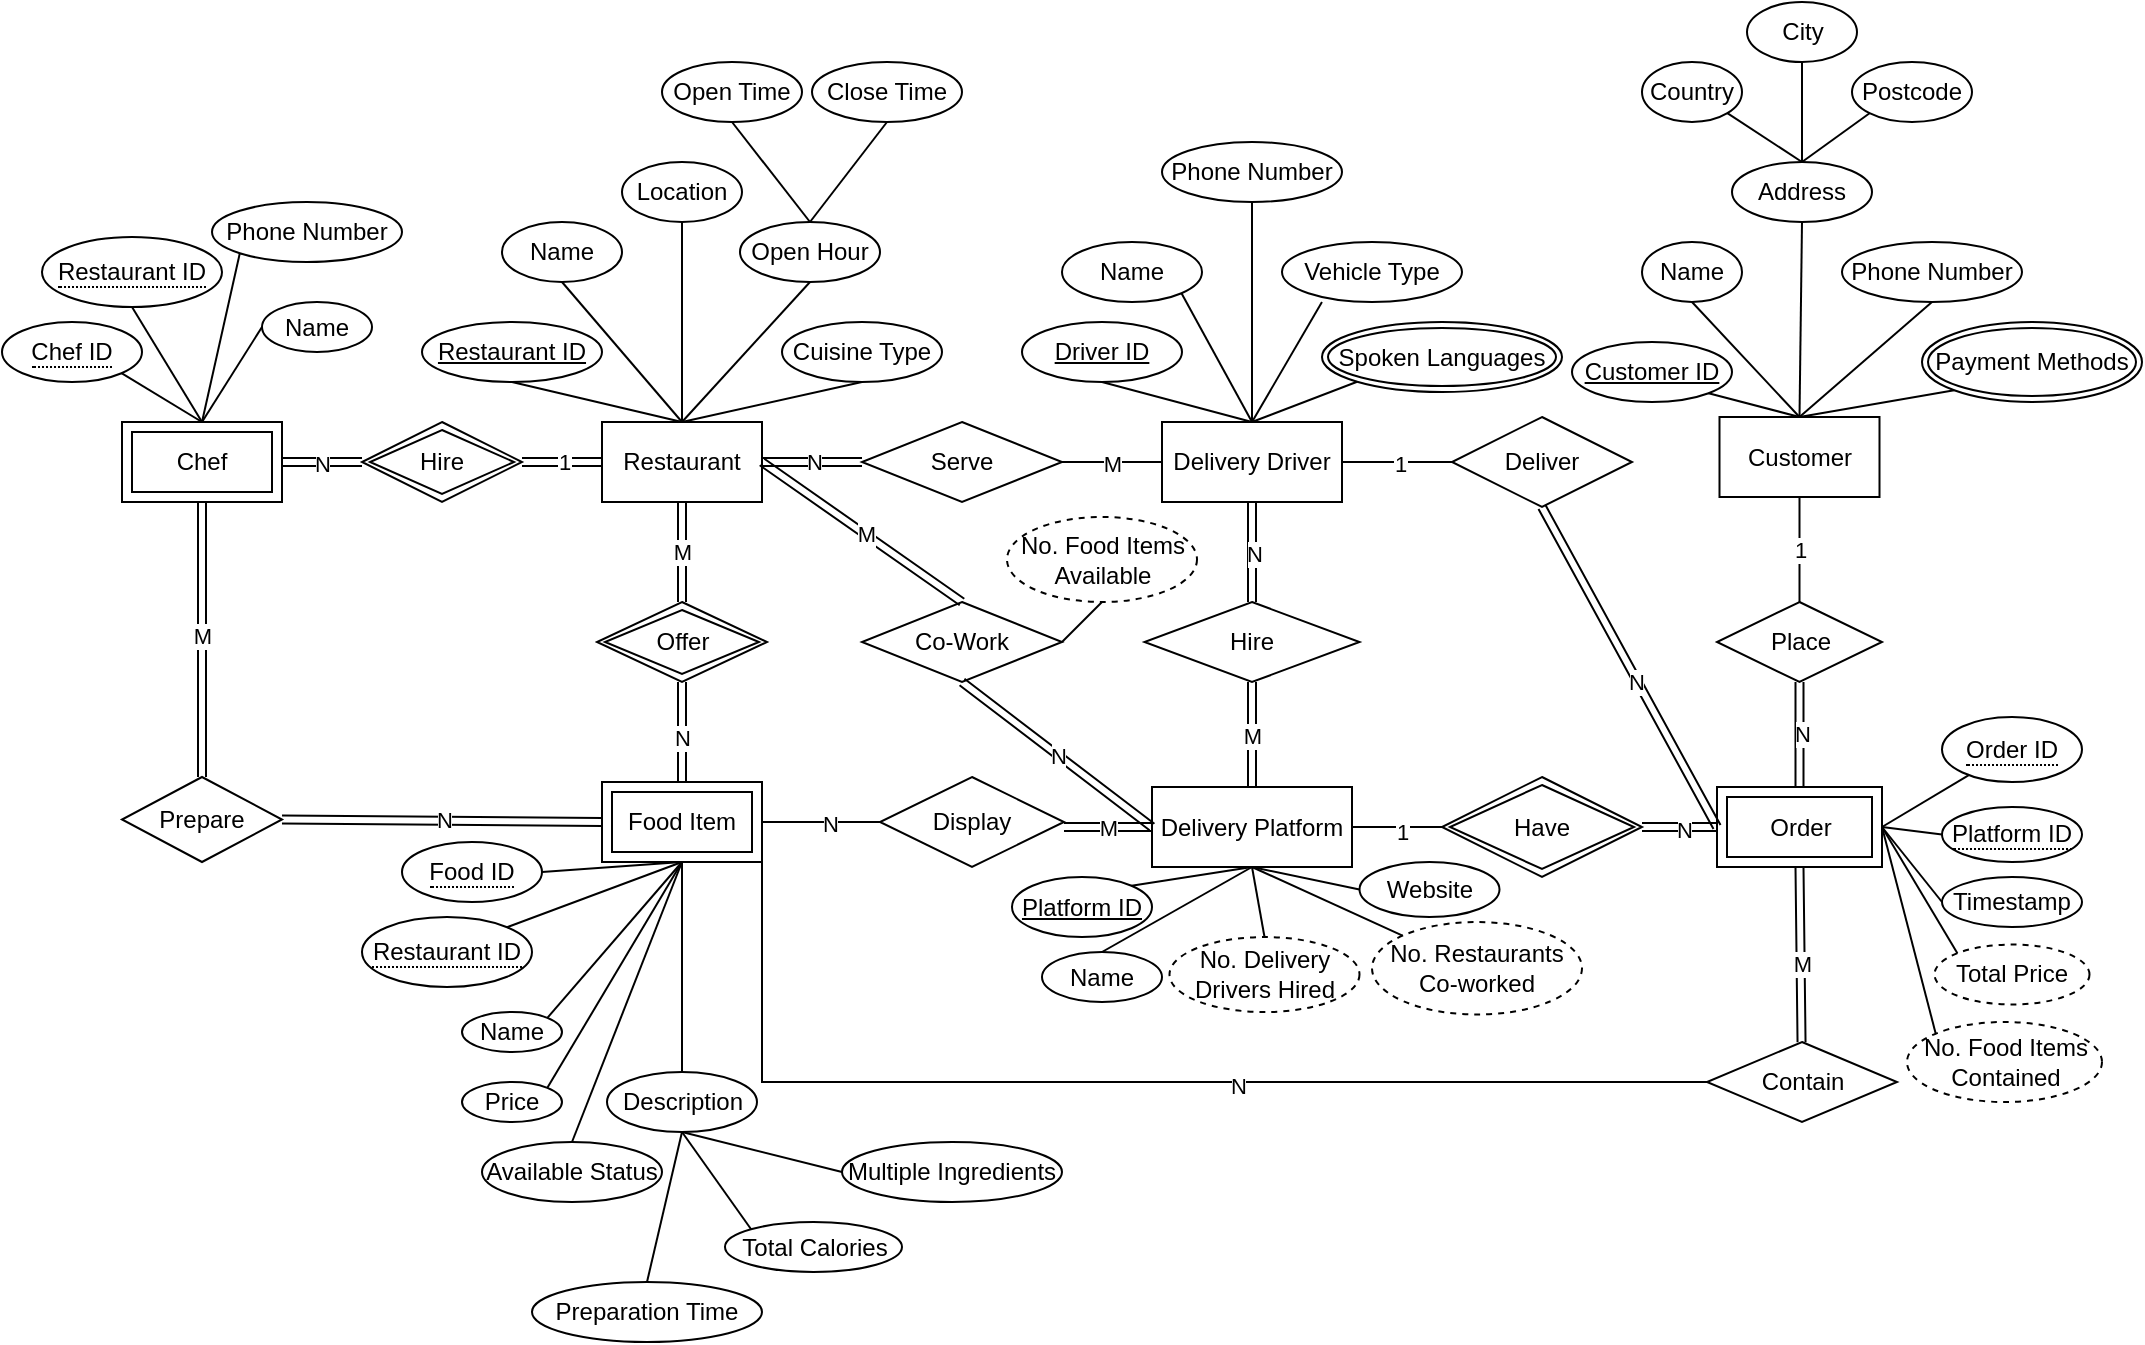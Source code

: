 <mxfile version="26.1.0">
  <diagram id="R2lEEEUBdFMjLlhIrx00" name="Page-1">
    <mxGraphModel dx="1734" dy="1943" grid="1" gridSize="10" guides="1" tooltips="1" connect="1" arrows="1" fold="1" page="1" pageScale="1" pageWidth="850" pageHeight="1100" math="0" shadow="0" extFonts="Permanent Marker^https://fonts.googleapis.com/css?family=Permanent+Marker">
      <root>
        <mxCell id="0" />
        <mxCell id="1" parent="0" />
        <mxCell id="yToo7iNsDytctImGD7yL-1" value="Delivery Driver" style="whiteSpace=wrap;html=1;align=center;" vertex="1" parent="1">
          <mxGeometry x="520" y="160" width="90" height="40" as="geometry" />
        </mxCell>
        <mxCell id="yToo7iNsDytctImGD7yL-2" value="Restaurant" style="whiteSpace=wrap;html=1;align=center;" vertex="1" parent="1">
          <mxGeometry x="240" y="160" width="80" height="40" as="geometry" />
        </mxCell>
        <mxCell id="yToo7iNsDytctImGD7yL-3" value="Customer" style="whiteSpace=wrap;html=1;align=center;" vertex="1" parent="1">
          <mxGeometry x="798.75" y="157.5" width="80" height="40" as="geometry" />
        </mxCell>
        <mxCell id="yToo7iNsDytctImGD7yL-8" value="Serve" style="shape=rhombus;perimeter=rhombusPerimeter;whiteSpace=wrap;html=1;align=center;" vertex="1" parent="1">
          <mxGeometry x="370" y="160" width="100" height="40" as="geometry" />
        </mxCell>
        <mxCell id="yToo7iNsDytctImGD7yL-9" value="" style="shape=link;html=1;rounded=0;entryX=1;entryY=0.5;entryDx=0;entryDy=0;" edge="1" parent="1" source="yToo7iNsDytctImGD7yL-8" target="yToo7iNsDytctImGD7yL-2">
          <mxGeometry relative="1" as="geometry">
            <mxPoint x="420" y="480" as="sourcePoint" />
            <mxPoint x="580" y="480" as="targetPoint" />
          </mxGeometry>
        </mxCell>
        <mxCell id="yToo7iNsDytctImGD7yL-11" value="N" style="edgeLabel;html=1;align=center;verticalAlign=middle;resizable=0;points=[];" vertex="1" connectable="0" parent="yToo7iNsDytctImGD7yL-9">
          <mxGeometry x="-0.028" y="-1" relative="1" as="geometry">
            <mxPoint y="1" as="offset" />
          </mxGeometry>
        </mxCell>
        <mxCell id="yToo7iNsDytctImGD7yL-12" value="" style="endArrow=none;html=1;rounded=0;exitX=1;exitY=0.5;exitDx=0;exitDy=0;entryX=0;entryY=0.5;entryDx=0;entryDy=0;" edge="1" parent="1" source="yToo7iNsDytctImGD7yL-8" target="yToo7iNsDytctImGD7yL-1">
          <mxGeometry relative="1" as="geometry">
            <mxPoint x="310" y="300" as="sourcePoint" />
            <mxPoint x="470" y="300" as="targetPoint" />
          </mxGeometry>
        </mxCell>
        <mxCell id="yToo7iNsDytctImGD7yL-14" value="M" style="edgeLabel;html=1;align=center;verticalAlign=middle;resizable=0;points=[];" vertex="1" connectable="0" parent="yToo7iNsDytctImGD7yL-12">
          <mxGeometry x="0.005" y="-1" relative="1" as="geometry">
            <mxPoint as="offset" />
          </mxGeometry>
        </mxCell>
        <mxCell id="yToo7iNsDytctImGD7yL-15" value="Delivery Platform" style="whiteSpace=wrap;html=1;align=center;" vertex="1" parent="1">
          <mxGeometry x="515" y="342.5" width="100" height="40" as="geometry" />
        </mxCell>
        <mxCell id="yToo7iNsDytctImGD7yL-16" value="Hire" style="shape=rhombus;perimeter=rhombusPerimeter;whiteSpace=wrap;html=1;align=center;" vertex="1" parent="1">
          <mxGeometry x="511.25" y="250" width="107.5" height="40" as="geometry" />
        </mxCell>
        <mxCell id="yToo7iNsDytctImGD7yL-18" value="" style="shape=link;html=1;rounded=0;entryX=0.5;entryY=0;entryDx=0;entryDy=0;exitX=0.5;exitY=1;exitDx=0;exitDy=0;" edge="1" parent="1" source="yToo7iNsDytctImGD7yL-16" target="yToo7iNsDytctImGD7yL-15">
          <mxGeometry relative="1" as="geometry">
            <mxPoint x="400" y="290" as="sourcePoint" />
            <mxPoint x="560" y="290" as="targetPoint" />
          </mxGeometry>
        </mxCell>
        <mxCell id="yToo7iNsDytctImGD7yL-25" value="M" style="edgeLabel;html=1;align=center;verticalAlign=middle;resizable=0;points=[];" vertex="1" connectable="0" parent="yToo7iNsDytctImGD7yL-18">
          <mxGeometry x="0.014" relative="1" as="geometry">
            <mxPoint as="offset" />
          </mxGeometry>
        </mxCell>
        <mxCell id="yToo7iNsDytctImGD7yL-22" value="" style="shape=link;html=1;rounded=0;entryX=0.5;entryY=1;entryDx=0;entryDy=0;exitX=0.5;exitY=0;exitDx=0;exitDy=0;" edge="1" parent="1" source="yToo7iNsDytctImGD7yL-16" target="yToo7iNsDytctImGD7yL-1">
          <mxGeometry relative="1" as="geometry">
            <mxPoint x="330" y="310" as="sourcePoint" />
            <mxPoint x="490" y="310" as="targetPoint" />
          </mxGeometry>
        </mxCell>
        <mxCell id="yToo7iNsDytctImGD7yL-26" value="N" style="edgeLabel;html=1;align=center;verticalAlign=middle;resizable=0;points=[];" vertex="1" connectable="0" parent="yToo7iNsDytctImGD7yL-22">
          <mxGeometry x="-0.032" y="-1" relative="1" as="geometry">
            <mxPoint as="offset" />
          </mxGeometry>
        </mxCell>
        <mxCell id="yToo7iNsDytctImGD7yL-28" value="Co-Work" style="shape=rhombus;perimeter=rhombusPerimeter;whiteSpace=wrap;html=1;align=center;" vertex="1" parent="1">
          <mxGeometry x="370" y="250" width="100" height="40" as="geometry" />
        </mxCell>
        <mxCell id="yToo7iNsDytctImGD7yL-29" value="" style="shape=link;html=1;rounded=0;entryX=0;entryY=0.5;entryDx=0;entryDy=0;exitX=0.5;exitY=1;exitDx=0;exitDy=0;" edge="1" parent="1" source="yToo7iNsDytctImGD7yL-28" target="yToo7iNsDytctImGD7yL-15">
          <mxGeometry relative="1" as="geometry">
            <mxPoint x="410" y="340" as="sourcePoint" />
            <mxPoint x="570" y="340" as="targetPoint" />
          </mxGeometry>
        </mxCell>
        <mxCell id="yToo7iNsDytctImGD7yL-31" value="N" style="edgeLabel;html=1;align=center;verticalAlign=middle;resizable=0;points=[];" vertex="1" connectable="0" parent="yToo7iNsDytctImGD7yL-29">
          <mxGeometry x="0.011" relative="1" as="geometry">
            <mxPoint as="offset" />
          </mxGeometry>
        </mxCell>
        <mxCell id="yToo7iNsDytctImGD7yL-32" value="" style="shape=link;html=1;rounded=0;entryX=1;entryY=0.5;entryDx=0;entryDy=0;exitX=0.5;exitY=0;exitDx=0;exitDy=0;" edge="1" parent="1" source="yToo7iNsDytctImGD7yL-28" target="yToo7iNsDytctImGD7yL-2">
          <mxGeometry relative="1" as="geometry">
            <mxPoint x="330" y="439.55" as="sourcePoint" />
            <mxPoint x="490" y="439.55" as="targetPoint" />
          </mxGeometry>
        </mxCell>
        <mxCell id="yToo7iNsDytctImGD7yL-34" value="M" style="edgeLabel;html=1;align=center;verticalAlign=middle;resizable=0;points=[];" vertex="1" connectable="0" parent="yToo7iNsDytctImGD7yL-32">
          <mxGeometry x="-0.037" y="-1" relative="1" as="geometry">
            <mxPoint as="offset" />
          </mxGeometry>
        </mxCell>
        <mxCell id="yToo7iNsDytctImGD7yL-36" value="Place" style="shape=rhombus;perimeter=rhombusPerimeter;whiteSpace=wrap;html=1;align=center;" vertex="1" parent="1">
          <mxGeometry x="797.5" y="250" width="82.5" height="40" as="geometry" />
        </mxCell>
        <mxCell id="yToo7iNsDytctImGD7yL-37" value="Order" style="shape=ext;margin=3;double=1;whiteSpace=wrap;html=1;align=center;" vertex="1" parent="1">
          <mxGeometry x="797.5" y="342.5" width="82.5" height="40" as="geometry" />
        </mxCell>
        <mxCell id="yToo7iNsDytctImGD7yL-38" value="Have" style="shape=rhombus;double=1;perimeter=rhombusPerimeter;whiteSpace=wrap;html=1;align=center;" vertex="1" parent="1">
          <mxGeometry x="660" y="337.5" width="100" height="50" as="geometry" />
        </mxCell>
        <mxCell id="yToo7iNsDytctImGD7yL-39" value="" style="endArrow=none;html=1;rounded=0;entryX=0.5;entryY=1;entryDx=0;entryDy=0;exitX=0.5;exitY=0;exitDx=0;exitDy=0;" edge="1" parent="1" source="yToo7iNsDytctImGD7yL-36" target="yToo7iNsDytctImGD7yL-3">
          <mxGeometry relative="1" as="geometry">
            <mxPoint x="490" y="340" as="sourcePoint" />
            <mxPoint x="650" y="340" as="targetPoint" />
          </mxGeometry>
        </mxCell>
        <mxCell id="yToo7iNsDytctImGD7yL-41" value="1" style="edgeLabel;html=1;align=center;verticalAlign=middle;resizable=0;points=[];" vertex="1" connectable="0" parent="yToo7iNsDytctImGD7yL-39">
          <mxGeometry x="-0.168" y="-2" relative="1" as="geometry">
            <mxPoint x="-2" y="-4" as="offset" />
          </mxGeometry>
        </mxCell>
        <mxCell id="yToo7iNsDytctImGD7yL-42" value="" style="shape=link;html=1;rounded=0;entryX=0.5;entryY=0;entryDx=0;entryDy=0;exitX=0.5;exitY=1;exitDx=0;exitDy=0;" edge="1" parent="1" source="yToo7iNsDytctImGD7yL-36" target="yToo7iNsDytctImGD7yL-37">
          <mxGeometry relative="1" as="geometry">
            <mxPoint x="490" y="340" as="sourcePoint" />
            <mxPoint x="650" y="340" as="targetPoint" />
          </mxGeometry>
        </mxCell>
        <mxCell id="yToo7iNsDytctImGD7yL-44" value="N" style="edgeLabel;html=1;align=center;verticalAlign=middle;resizable=0;points=[];" vertex="1" connectable="0" parent="yToo7iNsDytctImGD7yL-42">
          <mxGeometry x="-0.009" y="1" relative="1" as="geometry">
            <mxPoint as="offset" />
          </mxGeometry>
        </mxCell>
        <mxCell id="yToo7iNsDytctImGD7yL-45" value="" style="shape=link;html=1;rounded=0;entryX=0;entryY=0.5;entryDx=0;entryDy=0;exitX=1;exitY=0.5;exitDx=0;exitDy=0;" edge="1" parent="1" source="yToo7iNsDytctImGD7yL-38" target="yToo7iNsDytctImGD7yL-37">
          <mxGeometry relative="1" as="geometry">
            <mxPoint x="490" y="340" as="sourcePoint" />
            <mxPoint x="650" y="340" as="targetPoint" />
          </mxGeometry>
        </mxCell>
        <mxCell id="yToo7iNsDytctImGD7yL-47" value="N" style="edgeLabel;html=1;align=center;verticalAlign=middle;resizable=0;points=[];" vertex="1" connectable="0" parent="yToo7iNsDytctImGD7yL-45">
          <mxGeometry x="0.101" y="-1" relative="1" as="geometry">
            <mxPoint as="offset" />
          </mxGeometry>
        </mxCell>
        <mxCell id="yToo7iNsDytctImGD7yL-51" value="" style="endArrow=none;html=1;rounded=0;entryX=1;entryY=0.5;entryDx=0;entryDy=0;exitX=0;exitY=0.5;exitDx=0;exitDy=0;" edge="1" parent="1" source="yToo7iNsDytctImGD7yL-38" target="yToo7iNsDytctImGD7yL-15">
          <mxGeometry relative="1" as="geometry">
            <mxPoint x="490" y="340" as="sourcePoint" />
            <mxPoint x="650" y="340" as="targetPoint" />
          </mxGeometry>
        </mxCell>
        <mxCell id="yToo7iNsDytctImGD7yL-53" value="1" style="edgeLabel;html=1;align=center;verticalAlign=middle;resizable=0;points=[];" vertex="1" connectable="0" parent="yToo7iNsDytctImGD7yL-51">
          <mxGeometry x="-0.099" y="2" relative="1" as="geometry">
            <mxPoint as="offset" />
          </mxGeometry>
        </mxCell>
        <mxCell id="yToo7iNsDytctImGD7yL-58" value="Food Item" style="shape=ext;margin=3;double=1;whiteSpace=wrap;html=1;align=center;" vertex="1" parent="1">
          <mxGeometry x="240" y="340" width="80" height="40" as="geometry" />
        </mxCell>
        <mxCell id="yToo7iNsDytctImGD7yL-59" value="Contain" style="shape=rhombus;perimeter=rhombusPerimeter;whiteSpace=wrap;html=1;align=center;" vertex="1" parent="1">
          <mxGeometry x="792.5" y="470" width="95" height="40" as="geometry" />
        </mxCell>
        <mxCell id="yToo7iNsDytctImGD7yL-60" value="" style="endArrow=none;html=1;rounded=0;entryX=1;entryY=0.5;entryDx=0;entryDy=0;exitX=0;exitY=0.5;exitDx=0;exitDy=0;" edge="1" parent="1" source="yToo7iNsDytctImGD7yL-59" target="yToo7iNsDytctImGD7yL-58">
          <mxGeometry relative="1" as="geometry">
            <mxPoint x="460" y="340" as="sourcePoint" />
            <mxPoint x="620" y="340" as="targetPoint" />
            <Array as="points">
              <mxPoint x="320" y="490" />
            </Array>
          </mxGeometry>
        </mxCell>
        <mxCell id="yToo7iNsDytctImGD7yL-111" value="N" style="edgeLabel;html=1;align=center;verticalAlign=middle;resizable=0;points=[];" vertex="1" connectable="0" parent="yToo7iNsDytctImGD7yL-60">
          <mxGeometry x="-0.222" y="2" relative="1" as="geometry">
            <mxPoint as="offset" />
          </mxGeometry>
        </mxCell>
        <mxCell id="yToo7iNsDytctImGD7yL-64" value="" style="shape=link;html=1;rounded=0;entryX=0.5;entryY=1;entryDx=0;entryDy=0;" edge="1" parent="1" source="yToo7iNsDytctImGD7yL-59" target="yToo7iNsDytctImGD7yL-37">
          <mxGeometry relative="1" as="geometry">
            <mxPoint x="460" y="340" as="sourcePoint" />
            <mxPoint x="620" y="340" as="targetPoint" />
          </mxGeometry>
        </mxCell>
        <mxCell id="yToo7iNsDytctImGD7yL-66" value="M" style="edgeLabel;html=1;align=center;verticalAlign=middle;resizable=0;points=[];" vertex="1" connectable="0" parent="yToo7iNsDytctImGD7yL-64">
          <mxGeometry x="-0.016" y="-2" relative="1" as="geometry">
            <mxPoint x="-2" y="4" as="offset" />
          </mxGeometry>
        </mxCell>
        <mxCell id="yToo7iNsDytctImGD7yL-67" value="Offer" style="shape=rhombus;double=1;perimeter=rhombusPerimeter;whiteSpace=wrap;html=1;align=center;" vertex="1" parent="1">
          <mxGeometry x="237.5" y="250" width="85" height="40" as="geometry" />
        </mxCell>
        <mxCell id="yToo7iNsDytctImGD7yL-70" value="" style="shape=link;html=1;rounded=0;entryX=0.5;entryY=1;entryDx=0;entryDy=0;" edge="1" parent="1" source="yToo7iNsDytctImGD7yL-67" target="yToo7iNsDytctImGD7yL-2">
          <mxGeometry relative="1" as="geometry">
            <mxPoint x="460" y="340" as="sourcePoint" />
            <mxPoint x="620" y="340" as="targetPoint" />
          </mxGeometry>
        </mxCell>
        <mxCell id="yToo7iNsDytctImGD7yL-74" value="M" style="edgeLabel;html=1;align=center;verticalAlign=middle;resizable=0;points=[];" vertex="1" connectable="0" parent="yToo7iNsDytctImGD7yL-70">
          <mxGeometry x="-0.007" y="-2" relative="1" as="geometry">
            <mxPoint x="-2" as="offset" />
          </mxGeometry>
        </mxCell>
        <mxCell id="yToo7iNsDytctImGD7yL-72" value="" style="shape=link;html=1;rounded=0;entryX=0.5;entryY=0;entryDx=0;entryDy=0;exitX=0.5;exitY=1;exitDx=0;exitDy=0;" edge="1" parent="1" source="yToo7iNsDytctImGD7yL-67" target="yToo7iNsDytctImGD7yL-58">
          <mxGeometry relative="1" as="geometry">
            <mxPoint x="460" y="340" as="sourcePoint" />
            <mxPoint x="620" y="340" as="targetPoint" />
          </mxGeometry>
        </mxCell>
        <mxCell id="yToo7iNsDytctImGD7yL-75" value="N" style="edgeLabel;html=1;align=center;verticalAlign=middle;resizable=0;points=[];" vertex="1" connectable="0" parent="yToo7iNsDytctImGD7yL-72">
          <mxGeometry x="0.116" y="1" relative="1" as="geometry">
            <mxPoint x="-1" as="offset" />
          </mxGeometry>
        </mxCell>
        <mxCell id="yToo7iNsDytctImGD7yL-77" value="Display" style="shape=rhombus;perimeter=rhombusPerimeter;whiteSpace=wrap;html=1;align=center;" vertex="1" parent="1">
          <mxGeometry x="379" y="337.5" width="92" height="45" as="geometry" />
        </mxCell>
        <mxCell id="yToo7iNsDytctImGD7yL-78" value="" style="shape=link;html=1;rounded=0;entryX=0;entryY=0.5;entryDx=0;entryDy=0;exitX=1;exitY=0.556;exitDx=0;exitDy=0;exitPerimeter=0;" edge="1" parent="1" source="yToo7iNsDytctImGD7yL-77" target="yToo7iNsDytctImGD7yL-15">
          <mxGeometry relative="1" as="geometry">
            <mxPoint x="370" y="340" as="sourcePoint" />
            <mxPoint x="530" y="340" as="targetPoint" />
          </mxGeometry>
        </mxCell>
        <mxCell id="yToo7iNsDytctImGD7yL-80" value="M" style="edgeLabel;html=1;align=center;verticalAlign=middle;resizable=0;points=[];" vertex="1" connectable="0" parent="yToo7iNsDytctImGD7yL-78">
          <mxGeometry x="-0.022" relative="1" as="geometry">
            <mxPoint as="offset" />
          </mxGeometry>
        </mxCell>
        <mxCell id="yToo7iNsDytctImGD7yL-81" value="" style="endArrow=none;html=1;rounded=0;entryX=1;entryY=0.5;entryDx=0;entryDy=0;exitX=0;exitY=0.5;exitDx=0;exitDy=0;" edge="1" parent="1" source="yToo7iNsDytctImGD7yL-77" target="yToo7iNsDytctImGD7yL-58">
          <mxGeometry relative="1" as="geometry">
            <mxPoint x="370" y="340" as="sourcePoint" />
            <mxPoint x="530" y="340" as="targetPoint" />
          </mxGeometry>
        </mxCell>
        <mxCell id="yToo7iNsDytctImGD7yL-83" value="N" style="edgeLabel;html=1;align=center;verticalAlign=middle;resizable=0;points=[];" vertex="1" connectable="0" parent="yToo7iNsDytctImGD7yL-81">
          <mxGeometry x="-0.133" y="1" relative="1" as="geometry">
            <mxPoint as="offset" />
          </mxGeometry>
        </mxCell>
        <mxCell id="yToo7iNsDytctImGD7yL-85" value="Chef" style="shape=ext;margin=3;double=1;whiteSpace=wrap;html=1;align=center;" vertex="1" parent="1">
          <mxGeometry y="160" width="80" height="40" as="geometry" />
        </mxCell>
        <mxCell id="yToo7iNsDytctImGD7yL-87" value="Hire" style="shape=rhombus;double=1;perimeter=rhombusPerimeter;whiteSpace=wrap;html=1;align=center;" vertex="1" parent="1">
          <mxGeometry x="120" y="160" width="80" height="40" as="geometry" />
        </mxCell>
        <mxCell id="yToo7iNsDytctImGD7yL-88" value="" style="shape=link;html=1;rounded=0;entryX=0;entryY=0.5;entryDx=0;entryDy=0;exitX=1;exitY=0.5;exitDx=0;exitDy=0;" edge="1" parent="1" source="yToo7iNsDytctImGD7yL-87" target="yToo7iNsDytctImGD7yL-2">
          <mxGeometry relative="1" as="geometry">
            <mxPoint x="140" y="340" as="sourcePoint" />
            <mxPoint x="300" y="340" as="targetPoint" />
          </mxGeometry>
        </mxCell>
        <mxCell id="yToo7iNsDytctImGD7yL-95" value="1" style="edgeLabel;html=1;align=center;verticalAlign=middle;resizable=0;points=[];" vertex="1" connectable="0" parent="yToo7iNsDytctImGD7yL-88">
          <mxGeometry x="0.054" relative="1" as="geometry">
            <mxPoint as="offset" />
          </mxGeometry>
        </mxCell>
        <mxCell id="yToo7iNsDytctImGD7yL-93" value="" style="shape=link;html=1;rounded=0;entryX=1;entryY=0.5;entryDx=0;entryDy=0;" edge="1" parent="1" source="yToo7iNsDytctImGD7yL-87" target="yToo7iNsDytctImGD7yL-85">
          <mxGeometry relative="1" as="geometry">
            <mxPoint x="140" y="340" as="sourcePoint" />
            <mxPoint x="300" y="340" as="targetPoint" />
          </mxGeometry>
        </mxCell>
        <mxCell id="yToo7iNsDytctImGD7yL-96" value="N" style="edgeLabel;html=1;align=center;verticalAlign=middle;resizable=0;points=[];" vertex="1" connectable="0" parent="yToo7iNsDytctImGD7yL-93">
          <mxGeometry x="-0.009" y="1" relative="1" as="geometry">
            <mxPoint as="offset" />
          </mxGeometry>
        </mxCell>
        <mxCell id="yToo7iNsDytctImGD7yL-97" value="Prepare" style="shape=rhombus;perimeter=rhombusPerimeter;whiteSpace=wrap;html=1;align=center;" vertex="1" parent="1">
          <mxGeometry y="337.5" width="80" height="42.5" as="geometry" />
        </mxCell>
        <mxCell id="yToo7iNsDytctImGD7yL-98" value="" style="shape=link;html=1;rounded=0;entryX=0;entryY=0.5;entryDx=0;entryDy=0;exitX=1;exitY=0.5;exitDx=0;exitDy=0;" edge="1" parent="1" source="yToo7iNsDytctImGD7yL-97" target="yToo7iNsDytctImGD7yL-58">
          <mxGeometry relative="1" as="geometry">
            <mxPoint x="140" y="340" as="sourcePoint" />
            <mxPoint x="300" y="340" as="targetPoint" />
          </mxGeometry>
        </mxCell>
        <mxCell id="yToo7iNsDytctImGD7yL-103" value="N" style="edgeLabel;html=1;align=center;verticalAlign=middle;resizable=0;points=[];" vertex="1" connectable="0" parent="yToo7iNsDytctImGD7yL-98">
          <mxGeometry x="0.014" y="1" relative="1" as="geometry">
            <mxPoint as="offset" />
          </mxGeometry>
        </mxCell>
        <mxCell id="yToo7iNsDytctImGD7yL-100" value="" style="shape=link;html=1;rounded=0;entryX=0.5;entryY=1;entryDx=0;entryDy=0;" edge="1" parent="1" source="yToo7iNsDytctImGD7yL-97" target="yToo7iNsDytctImGD7yL-85">
          <mxGeometry relative="1" as="geometry">
            <mxPoint x="140" y="340" as="sourcePoint" />
            <mxPoint x="300" y="340" as="targetPoint" />
          </mxGeometry>
        </mxCell>
        <mxCell id="yToo7iNsDytctImGD7yL-102" value="M" style="edgeLabel;html=1;align=center;verticalAlign=middle;resizable=0;points=[];" vertex="1" connectable="0" parent="yToo7iNsDytctImGD7yL-100">
          <mxGeometry x="0.025" relative="1" as="geometry">
            <mxPoint as="offset" />
          </mxGeometry>
        </mxCell>
        <mxCell id="yToo7iNsDytctImGD7yL-104" value="Deliver" style="shape=rhombus;perimeter=rhombusPerimeter;whiteSpace=wrap;html=1;align=center;" vertex="1" parent="1">
          <mxGeometry x="665" y="157.5" width="90" height="45" as="geometry" />
        </mxCell>
        <mxCell id="yToo7iNsDytctImGD7yL-105" value="" style="shape=link;html=1;rounded=0;entryX=0;entryY=0.5;entryDx=0;entryDy=0;exitX=0.5;exitY=1;exitDx=0;exitDy=0;" edge="1" parent="1" source="yToo7iNsDytctImGD7yL-104" target="yToo7iNsDytctImGD7yL-37">
          <mxGeometry relative="1" as="geometry">
            <mxPoint x="590" y="340" as="sourcePoint" />
            <mxPoint x="750" y="340" as="targetPoint" />
          </mxGeometry>
        </mxCell>
        <mxCell id="yToo7iNsDytctImGD7yL-110" value="N" style="edgeLabel;html=1;align=center;verticalAlign=middle;resizable=0;points=[];" vertex="1" connectable="0" parent="yToo7iNsDytctImGD7yL-105">
          <mxGeometry x="0.088" y="-1" relative="1" as="geometry">
            <mxPoint as="offset" />
          </mxGeometry>
        </mxCell>
        <mxCell id="yToo7iNsDytctImGD7yL-107" value="" style="endArrow=none;html=1;rounded=0;entryX=1;entryY=0.5;entryDx=0;entryDy=0;exitX=0;exitY=0.5;exitDx=0;exitDy=0;" edge="1" parent="1" source="yToo7iNsDytctImGD7yL-104" target="yToo7iNsDytctImGD7yL-1">
          <mxGeometry relative="1" as="geometry">
            <mxPoint x="590" y="340" as="sourcePoint" />
            <mxPoint x="750" y="340" as="targetPoint" />
          </mxGeometry>
        </mxCell>
        <mxCell id="yToo7iNsDytctImGD7yL-109" value="1" style="edgeLabel;html=1;align=center;verticalAlign=middle;resizable=0;points=[];" vertex="1" connectable="0" parent="yToo7iNsDytctImGD7yL-107">
          <mxGeometry x="-0.063" y="1" relative="1" as="geometry">
            <mxPoint as="offset" />
          </mxGeometry>
        </mxCell>
        <mxCell id="yToo7iNsDytctImGD7yL-112" value="Restaurant ID" style="ellipse;whiteSpace=wrap;html=1;align=center;fontStyle=4;" vertex="1" parent="1">
          <mxGeometry x="150" y="110" width="90" height="30" as="geometry" />
        </mxCell>
        <mxCell id="yToo7iNsDytctImGD7yL-113" value="" style="endArrow=none;html=1;rounded=0;entryX=0.5;entryY=1;entryDx=0;entryDy=0;exitX=0.5;exitY=0;exitDx=0;exitDy=0;" edge="1" parent="1" source="yToo7iNsDytctImGD7yL-2" target="yToo7iNsDytctImGD7yL-112">
          <mxGeometry relative="1" as="geometry">
            <mxPoint x="340" y="410" as="sourcePoint" />
            <mxPoint x="500" y="410" as="targetPoint" />
          </mxGeometry>
        </mxCell>
        <mxCell id="yToo7iNsDytctImGD7yL-114" value="Name" style="ellipse;whiteSpace=wrap;html=1;align=center;" vertex="1" parent="1">
          <mxGeometry x="190" y="60" width="60" height="30" as="geometry" />
        </mxCell>
        <mxCell id="yToo7iNsDytctImGD7yL-115" value="" style="endArrow=none;html=1;rounded=0;entryX=0.5;entryY=1;entryDx=0;entryDy=0;exitX=0.5;exitY=0;exitDx=0;exitDy=0;" edge="1" parent="1" source="yToo7iNsDytctImGD7yL-2" target="yToo7iNsDytctImGD7yL-114">
          <mxGeometry relative="1" as="geometry">
            <mxPoint x="340" y="410" as="sourcePoint" />
            <mxPoint x="500" y="410" as="targetPoint" />
          </mxGeometry>
        </mxCell>
        <mxCell id="yToo7iNsDytctImGD7yL-116" value="Location" style="ellipse;whiteSpace=wrap;html=1;align=center;" vertex="1" parent="1">
          <mxGeometry x="250" y="30" width="60" height="30" as="geometry" />
        </mxCell>
        <mxCell id="yToo7iNsDytctImGD7yL-120" value="" style="endArrow=none;html=1;rounded=0;entryX=0.5;entryY=1;entryDx=0;entryDy=0;exitX=0.5;exitY=0;exitDx=0;exitDy=0;" edge="1" parent="1" source="yToo7iNsDytctImGD7yL-2" target="yToo7iNsDytctImGD7yL-116">
          <mxGeometry relative="1" as="geometry">
            <mxPoint x="340" y="410" as="sourcePoint" />
            <mxPoint x="500" y="410" as="targetPoint" />
          </mxGeometry>
        </mxCell>
        <mxCell id="yToo7iNsDytctImGD7yL-121" value="Open Hour" style="ellipse;whiteSpace=wrap;html=1;align=center;" vertex="1" parent="1">
          <mxGeometry x="309" y="60" width="70" height="30" as="geometry" />
        </mxCell>
        <mxCell id="yToo7iNsDytctImGD7yL-122" value="" style="endArrow=none;html=1;rounded=0;entryX=0.5;entryY=1;entryDx=0;entryDy=0;exitX=0.5;exitY=0;exitDx=0;exitDy=0;" edge="1" parent="1" source="yToo7iNsDytctImGD7yL-2" target="yToo7iNsDytctImGD7yL-121">
          <mxGeometry relative="1" as="geometry">
            <mxPoint x="340" y="410" as="sourcePoint" />
            <mxPoint x="500" y="410" as="targetPoint" />
          </mxGeometry>
        </mxCell>
        <mxCell id="yToo7iNsDytctImGD7yL-123" value="Open Time" style="ellipse;whiteSpace=wrap;html=1;align=center;" vertex="1" parent="1">
          <mxGeometry x="270" y="-20" width="70" height="30" as="geometry" />
        </mxCell>
        <mxCell id="yToo7iNsDytctImGD7yL-124" value="Close Time" style="ellipse;whiteSpace=wrap;html=1;align=center;" vertex="1" parent="1">
          <mxGeometry x="345" y="-20" width="75" height="30" as="geometry" />
        </mxCell>
        <mxCell id="yToo7iNsDytctImGD7yL-126" value="" style="endArrow=none;html=1;rounded=0;entryX=0.5;entryY=1;entryDx=0;entryDy=0;exitX=0.5;exitY=0;exitDx=0;exitDy=0;" edge="1" parent="1" source="yToo7iNsDytctImGD7yL-121" target="yToo7iNsDytctImGD7yL-123">
          <mxGeometry relative="1" as="geometry">
            <mxPoint x="340" y="330" as="sourcePoint" />
            <mxPoint x="500" y="330" as="targetPoint" />
          </mxGeometry>
        </mxCell>
        <mxCell id="yToo7iNsDytctImGD7yL-127" value="" style="endArrow=none;html=1;rounded=0;entryX=0.5;entryY=1;entryDx=0;entryDy=0;exitX=0.5;exitY=0;exitDx=0;exitDy=0;" edge="1" parent="1" source="yToo7iNsDytctImGD7yL-121" target="yToo7iNsDytctImGD7yL-124">
          <mxGeometry relative="1" as="geometry">
            <mxPoint x="340" y="330" as="sourcePoint" />
            <mxPoint x="500" y="330" as="targetPoint" />
          </mxGeometry>
        </mxCell>
        <mxCell id="yToo7iNsDytctImGD7yL-128" value="Cuisine Type" style="ellipse;whiteSpace=wrap;html=1;align=center;" vertex="1" parent="1">
          <mxGeometry x="330" y="110" width="80" height="30" as="geometry" />
        </mxCell>
        <mxCell id="yToo7iNsDytctImGD7yL-130" value="" style="endArrow=none;html=1;rounded=0;entryX=0.5;entryY=1;entryDx=0;entryDy=0;exitX=0.5;exitY=0;exitDx=0;exitDy=0;" edge="1" parent="1" source="yToo7iNsDytctImGD7yL-2" target="yToo7iNsDytctImGD7yL-128">
          <mxGeometry relative="1" as="geometry">
            <mxPoint x="340" y="330" as="sourcePoint" />
            <mxPoint x="500" y="330" as="targetPoint" />
          </mxGeometry>
        </mxCell>
        <mxCell id="yToo7iNsDytctImGD7yL-131" value="Driver ID" style="ellipse;whiteSpace=wrap;html=1;align=center;fontStyle=4;" vertex="1" parent="1">
          <mxGeometry x="450" y="110" width="80" height="30" as="geometry" />
        </mxCell>
        <mxCell id="yToo7iNsDytctImGD7yL-132" value="" style="endArrow=none;html=1;rounded=0;entryX=0.5;entryY=1;entryDx=0;entryDy=0;exitX=0.5;exitY=0;exitDx=0;exitDy=0;" edge="1" parent="1" source="yToo7iNsDytctImGD7yL-1" target="yToo7iNsDytctImGD7yL-131">
          <mxGeometry relative="1" as="geometry">
            <mxPoint x="500" y="330" as="sourcePoint" />
            <mxPoint x="660" y="330" as="targetPoint" />
          </mxGeometry>
        </mxCell>
        <mxCell id="yToo7iNsDytctImGD7yL-133" value="Name" style="ellipse;whiteSpace=wrap;html=1;align=center;" vertex="1" parent="1">
          <mxGeometry x="470" y="70" width="70" height="30" as="geometry" />
        </mxCell>
        <mxCell id="yToo7iNsDytctImGD7yL-134" value="Phone Number" style="ellipse;whiteSpace=wrap;html=1;align=center;" vertex="1" parent="1">
          <mxGeometry x="520" y="20" width="90" height="30" as="geometry" />
        </mxCell>
        <mxCell id="yToo7iNsDytctImGD7yL-135" value="Vehicle Type" style="ellipse;whiteSpace=wrap;html=1;align=center;" vertex="1" parent="1">
          <mxGeometry x="580" y="70" width="90" height="30" as="geometry" />
        </mxCell>
        <mxCell id="yToo7iNsDytctImGD7yL-136" value="Spoken Languages" style="ellipse;shape=doubleEllipse;margin=3;whiteSpace=wrap;html=1;align=center;" vertex="1" parent="1">
          <mxGeometry x="600" y="110" width="120" height="35" as="geometry" />
        </mxCell>
        <mxCell id="yToo7iNsDytctImGD7yL-137" value="" style="endArrow=none;html=1;rounded=0;entryX=1;entryY=1;entryDx=0;entryDy=0;" edge="1" parent="1" target="yToo7iNsDytctImGD7yL-133">
          <mxGeometry relative="1" as="geometry">
            <mxPoint x="565" y="160" as="sourcePoint" />
            <mxPoint x="660" y="330" as="targetPoint" />
          </mxGeometry>
        </mxCell>
        <mxCell id="yToo7iNsDytctImGD7yL-138" value="" style="endArrow=none;html=1;rounded=0;entryX=0.5;entryY=1;entryDx=0;entryDy=0;exitX=0.5;exitY=0;exitDx=0;exitDy=0;" edge="1" parent="1" source="yToo7iNsDytctImGD7yL-1" target="yToo7iNsDytctImGD7yL-134">
          <mxGeometry relative="1" as="geometry">
            <mxPoint x="500" y="330" as="sourcePoint" />
            <mxPoint x="660" y="330" as="targetPoint" />
          </mxGeometry>
        </mxCell>
        <mxCell id="yToo7iNsDytctImGD7yL-139" value="" style="endArrow=none;html=1;rounded=0;entryX=0.222;entryY=1;entryDx=0;entryDy=0;entryPerimeter=0;exitX=0.5;exitY=0;exitDx=0;exitDy=0;" edge="1" parent="1" source="yToo7iNsDytctImGD7yL-1" target="yToo7iNsDytctImGD7yL-135">
          <mxGeometry relative="1" as="geometry">
            <mxPoint x="500" y="330" as="sourcePoint" />
            <mxPoint x="660" y="330" as="targetPoint" />
          </mxGeometry>
        </mxCell>
        <mxCell id="yToo7iNsDytctImGD7yL-140" value="" style="endArrow=none;html=1;rounded=0;entryX=0;entryY=1;entryDx=0;entryDy=0;exitX=0.5;exitY=0;exitDx=0;exitDy=0;" edge="1" parent="1" source="yToo7iNsDytctImGD7yL-1" target="yToo7iNsDytctImGD7yL-136">
          <mxGeometry relative="1" as="geometry">
            <mxPoint x="500" y="330" as="sourcePoint" />
            <mxPoint x="660" y="330" as="targetPoint" />
          </mxGeometry>
        </mxCell>
        <mxCell id="yToo7iNsDytctImGD7yL-142" value="Customer ID" style="ellipse;whiteSpace=wrap;html=1;align=center;fontStyle=4;" vertex="1" parent="1">
          <mxGeometry x="725" y="120" width="80" height="30" as="geometry" />
        </mxCell>
        <mxCell id="yToo7iNsDytctImGD7yL-143" value="Name" style="ellipse;whiteSpace=wrap;html=1;align=center;" vertex="1" parent="1">
          <mxGeometry x="760" y="70" width="50" height="30" as="geometry" />
        </mxCell>
        <mxCell id="yToo7iNsDytctImGD7yL-144" value="Phone Number" style="ellipse;whiteSpace=wrap;html=1;align=center;" vertex="1" parent="1">
          <mxGeometry x="860" y="70" width="90" height="30" as="geometry" />
        </mxCell>
        <mxCell id="yToo7iNsDytctImGD7yL-145" value="Address" style="ellipse;whiteSpace=wrap;html=1;align=center;" vertex="1" parent="1">
          <mxGeometry x="805" y="30" width="70" height="30" as="geometry" />
        </mxCell>
        <mxCell id="yToo7iNsDytctImGD7yL-146" value="Country" style="ellipse;whiteSpace=wrap;html=1;align=center;" vertex="1" parent="1">
          <mxGeometry x="760" y="-20" width="50" height="30" as="geometry" />
        </mxCell>
        <mxCell id="yToo7iNsDytctImGD7yL-148" value="City" style="ellipse;whiteSpace=wrap;html=1;align=center;" vertex="1" parent="1">
          <mxGeometry x="812.5" y="-50" width="55" height="30" as="geometry" />
        </mxCell>
        <mxCell id="yToo7iNsDytctImGD7yL-149" value="Postcode" style="ellipse;whiteSpace=wrap;html=1;align=center;" vertex="1" parent="1">
          <mxGeometry x="865" y="-20" width="60" height="30" as="geometry" />
        </mxCell>
        <mxCell id="yToo7iNsDytctImGD7yL-150" value="Payment Methods" style="ellipse;shape=doubleEllipse;margin=3;whiteSpace=wrap;html=1;align=center;" vertex="1" parent="1">
          <mxGeometry x="900" y="110" width="110" height="40" as="geometry" />
        </mxCell>
        <mxCell id="yToo7iNsDytctImGD7yL-151" value="" style="endArrow=none;html=1;rounded=0;entryX=1;entryY=1;entryDx=0;entryDy=0;exitX=0.5;exitY=0;exitDx=0;exitDy=0;" edge="1" parent="1" source="yToo7iNsDytctImGD7yL-3" target="yToo7iNsDytctImGD7yL-142">
          <mxGeometry relative="1" as="geometry">
            <mxPoint x="840" y="330" as="sourcePoint" />
            <mxPoint x="1000" y="330" as="targetPoint" />
          </mxGeometry>
        </mxCell>
        <mxCell id="yToo7iNsDytctImGD7yL-152" value="" style="endArrow=none;html=1;rounded=0;entryX=0.5;entryY=1;entryDx=0;entryDy=0;exitX=0.5;exitY=0;exitDx=0;exitDy=0;" edge="1" parent="1" source="yToo7iNsDytctImGD7yL-3" target="yToo7iNsDytctImGD7yL-143">
          <mxGeometry relative="1" as="geometry">
            <mxPoint x="840" y="330" as="sourcePoint" />
            <mxPoint x="1000" y="330" as="targetPoint" />
          </mxGeometry>
        </mxCell>
        <mxCell id="yToo7iNsDytctImGD7yL-153" value="" style="endArrow=none;html=1;rounded=0;entryX=0.5;entryY=1;entryDx=0;entryDy=0;exitX=0.5;exitY=0;exitDx=0;exitDy=0;" edge="1" parent="1" source="yToo7iNsDytctImGD7yL-3" target="yToo7iNsDytctImGD7yL-145">
          <mxGeometry relative="1" as="geometry">
            <mxPoint x="840" y="330" as="sourcePoint" />
            <mxPoint x="1000" y="330" as="targetPoint" />
          </mxGeometry>
        </mxCell>
        <mxCell id="yToo7iNsDytctImGD7yL-154" value="" style="endArrow=none;html=1;rounded=0;entryX=0.5;entryY=1;entryDx=0;entryDy=0;exitX=0.5;exitY=0;exitDx=0;exitDy=0;" edge="1" parent="1" source="yToo7iNsDytctImGD7yL-3" target="yToo7iNsDytctImGD7yL-144">
          <mxGeometry relative="1" as="geometry">
            <mxPoint x="840" y="330" as="sourcePoint" />
            <mxPoint x="1000" y="330" as="targetPoint" />
          </mxGeometry>
        </mxCell>
        <mxCell id="yToo7iNsDytctImGD7yL-155" value="" style="endArrow=none;html=1;rounded=0;entryX=0;entryY=1;entryDx=0;entryDy=0;exitX=0.5;exitY=0;exitDx=0;exitDy=0;" edge="1" parent="1" source="yToo7iNsDytctImGD7yL-3" target="yToo7iNsDytctImGD7yL-150">
          <mxGeometry relative="1" as="geometry">
            <mxPoint x="840" y="330" as="sourcePoint" />
            <mxPoint x="1000" y="330" as="targetPoint" />
          </mxGeometry>
        </mxCell>
        <mxCell id="yToo7iNsDytctImGD7yL-156" value="" style="endArrow=none;html=1;rounded=0;entryX=0.5;entryY=0;entryDx=0;entryDy=0;exitX=1;exitY=1;exitDx=0;exitDy=0;" edge="1" parent="1" source="yToo7iNsDytctImGD7yL-146" target="yToo7iNsDytctImGD7yL-145">
          <mxGeometry relative="1" as="geometry">
            <mxPoint x="840" y="330" as="sourcePoint" />
            <mxPoint x="1000" y="330" as="targetPoint" />
          </mxGeometry>
        </mxCell>
        <mxCell id="yToo7iNsDytctImGD7yL-157" value="" style="endArrow=none;html=1;rounded=0;entryX=0.5;entryY=1;entryDx=0;entryDy=0;" edge="1" parent="1" source="yToo7iNsDytctImGD7yL-145" target="yToo7iNsDytctImGD7yL-148">
          <mxGeometry relative="1" as="geometry">
            <mxPoint x="840" y="330" as="sourcePoint" />
            <mxPoint x="1000" y="330" as="targetPoint" />
          </mxGeometry>
        </mxCell>
        <mxCell id="yToo7iNsDytctImGD7yL-158" value="" style="endArrow=none;html=1;rounded=0;entryX=0;entryY=1;entryDx=0;entryDy=0;exitX=0.5;exitY=0;exitDx=0;exitDy=0;" edge="1" parent="1" source="yToo7iNsDytctImGD7yL-145" target="yToo7iNsDytctImGD7yL-149">
          <mxGeometry relative="1" as="geometry">
            <mxPoint x="840" y="330" as="sourcePoint" />
            <mxPoint x="1000" y="330" as="targetPoint" />
          </mxGeometry>
        </mxCell>
        <mxCell id="yToo7iNsDytctImGD7yL-159" value="Platform ID" style="ellipse;whiteSpace=wrap;html=1;align=center;fontStyle=4;" vertex="1" parent="1">
          <mxGeometry x="445" y="387.5" width="70" height="30" as="geometry" />
        </mxCell>
        <mxCell id="yToo7iNsDytctImGD7yL-160" value="Name" style="ellipse;whiteSpace=wrap;html=1;align=center;" vertex="1" parent="1">
          <mxGeometry x="460" y="425" width="60" height="25" as="geometry" />
        </mxCell>
        <mxCell id="yToo7iNsDytctImGD7yL-162" value="Website" style="ellipse;whiteSpace=wrap;html=1;align=center;" vertex="1" parent="1">
          <mxGeometry x="618.75" y="380" width="70" height="27.5" as="geometry" />
        </mxCell>
        <mxCell id="yToo7iNsDytctImGD7yL-163" value="No. Delivery Drivers Hired" style="ellipse;whiteSpace=wrap;html=1;align=center;dashed=1;" vertex="1" parent="1">
          <mxGeometry x="523.75" y="417.5" width="95" height="37.5" as="geometry" />
        </mxCell>
        <mxCell id="yToo7iNsDytctImGD7yL-164" value="" style="endArrow=none;html=1;rounded=0;entryX=1;entryY=0;entryDx=0;entryDy=0;exitX=0.5;exitY=1;exitDx=0;exitDy=0;" edge="1" parent="1" source="yToo7iNsDytctImGD7yL-15" target="yToo7iNsDytctImGD7yL-159">
          <mxGeometry relative="1" as="geometry">
            <mxPoint x="590" y="330" as="sourcePoint" />
            <mxPoint x="750" y="330" as="targetPoint" />
          </mxGeometry>
        </mxCell>
        <mxCell id="yToo7iNsDytctImGD7yL-165" value="" style="endArrow=none;html=1;rounded=0;entryX=0.5;entryY=0;entryDx=0;entryDy=0;exitX=0.5;exitY=1;exitDx=0;exitDy=0;" edge="1" parent="1" source="yToo7iNsDytctImGD7yL-15" target="yToo7iNsDytctImGD7yL-160">
          <mxGeometry relative="1" as="geometry">
            <mxPoint x="590" y="330" as="sourcePoint" />
            <mxPoint x="750" y="330" as="targetPoint" />
          </mxGeometry>
        </mxCell>
        <mxCell id="yToo7iNsDytctImGD7yL-166" value="" style="endArrow=none;html=1;rounded=0;entryX=0.5;entryY=0;entryDx=0;entryDy=0;exitX=0.5;exitY=1;exitDx=0;exitDy=0;" edge="1" parent="1" source="yToo7iNsDytctImGD7yL-15" target="yToo7iNsDytctImGD7yL-163">
          <mxGeometry relative="1" as="geometry">
            <mxPoint x="590" y="330" as="sourcePoint" />
            <mxPoint x="750" y="330" as="targetPoint" />
          </mxGeometry>
        </mxCell>
        <mxCell id="yToo7iNsDytctImGD7yL-167" value="" style="endArrow=none;html=1;rounded=0;entryX=0;entryY=0.5;entryDx=0;entryDy=0;exitX=0.5;exitY=1;exitDx=0;exitDy=0;" edge="1" parent="1" source="yToo7iNsDytctImGD7yL-15" target="yToo7iNsDytctImGD7yL-162">
          <mxGeometry relative="1" as="geometry">
            <mxPoint x="590" y="330" as="sourcePoint" />
            <mxPoint x="750" y="330" as="targetPoint" />
          </mxGeometry>
        </mxCell>
        <mxCell id="yToo7iNsDytctImGD7yL-168" value="No. Restaurants Co-worked" style="ellipse;whiteSpace=wrap;html=1;align=center;dashed=1;" vertex="1" parent="1">
          <mxGeometry x="625" y="410" width="105" height="46.25" as="geometry" />
        </mxCell>
        <mxCell id="yToo7iNsDytctImGD7yL-169" value="" style="endArrow=none;html=1;rounded=0;entryX=0;entryY=0;entryDx=0;entryDy=0;exitX=0.5;exitY=1;exitDx=0;exitDy=0;" edge="1" parent="1" source="yToo7iNsDytctImGD7yL-15" target="yToo7iNsDytctImGD7yL-168">
          <mxGeometry relative="1" as="geometry">
            <mxPoint x="320" y="330" as="sourcePoint" />
            <mxPoint x="480" y="330" as="targetPoint" />
          </mxGeometry>
        </mxCell>
        <mxCell id="yToo7iNsDytctImGD7yL-172" value="&lt;span style=&quot;border-bottom: 1px dotted&quot;&gt;Order ID&lt;/span&gt;" style="ellipse;whiteSpace=wrap;html=1;align=center;" vertex="1" parent="1">
          <mxGeometry x="910" y="307.5" width="70" height="32.5" as="geometry" />
        </mxCell>
        <mxCell id="yToo7iNsDytctImGD7yL-173" value="&lt;span style=&quot;border-bottom: 1px dotted&quot;&gt;Platform ID&lt;/span&gt;" style="ellipse;whiteSpace=wrap;html=1;align=center;" vertex="1" parent="1">
          <mxGeometry x="910" y="352.5" width="70" height="27.5" as="geometry" />
        </mxCell>
        <mxCell id="yToo7iNsDytctImGD7yL-174" value="Timestamp" style="ellipse;whiteSpace=wrap;html=1;align=center;" vertex="1" parent="1">
          <mxGeometry x="910" y="387.5" width="70" height="25" as="geometry" />
        </mxCell>
        <mxCell id="yToo7iNsDytctImGD7yL-175" value="Total Price" style="ellipse;whiteSpace=wrap;html=1;align=center;dashed=1;" vertex="1" parent="1">
          <mxGeometry x="906.25" y="421.25" width="77.5" height="30" as="geometry" />
        </mxCell>
        <mxCell id="yToo7iNsDytctImGD7yL-176" value="" style="endArrow=none;html=1;rounded=0;exitX=1;exitY=0.5;exitDx=0;exitDy=0;" edge="1" parent="1" source="yToo7iNsDytctImGD7yL-37" target="yToo7iNsDytctImGD7yL-172">
          <mxGeometry relative="1" as="geometry">
            <mxPoint x="580" y="330" as="sourcePoint" />
            <mxPoint x="740" y="330" as="targetPoint" />
          </mxGeometry>
        </mxCell>
        <mxCell id="yToo7iNsDytctImGD7yL-177" value="" style="endArrow=none;html=1;rounded=0;entryX=0;entryY=0.5;entryDx=0;entryDy=0;exitX=1;exitY=0.5;exitDx=0;exitDy=0;" edge="1" parent="1" source="yToo7iNsDytctImGD7yL-37" target="yToo7iNsDytctImGD7yL-173">
          <mxGeometry relative="1" as="geometry">
            <mxPoint x="580" y="330" as="sourcePoint" />
            <mxPoint x="740" y="330" as="targetPoint" />
          </mxGeometry>
        </mxCell>
        <mxCell id="yToo7iNsDytctImGD7yL-178" value="" style="endArrow=none;html=1;rounded=0;entryX=0;entryY=0.5;entryDx=0;entryDy=0;exitX=1;exitY=0.5;exitDx=0;exitDy=0;" edge="1" parent="1" source="yToo7iNsDytctImGD7yL-37" target="yToo7iNsDytctImGD7yL-174">
          <mxGeometry relative="1" as="geometry">
            <mxPoint x="580" y="330" as="sourcePoint" />
            <mxPoint x="740" y="330" as="targetPoint" />
          </mxGeometry>
        </mxCell>
        <mxCell id="yToo7iNsDytctImGD7yL-179" value="" style="endArrow=none;html=1;rounded=0;entryX=0;entryY=0;entryDx=0;entryDy=0;exitX=1;exitY=0.5;exitDx=0;exitDy=0;" edge="1" parent="1" source="yToo7iNsDytctImGD7yL-37" target="yToo7iNsDytctImGD7yL-175">
          <mxGeometry relative="1" as="geometry">
            <mxPoint x="580" y="330" as="sourcePoint" />
            <mxPoint x="740" y="330" as="targetPoint" />
          </mxGeometry>
        </mxCell>
        <mxCell id="yToo7iNsDytctImGD7yL-180" value="No. Food Items Contained" style="ellipse;whiteSpace=wrap;html=1;align=center;dashed=1;" vertex="1" parent="1">
          <mxGeometry x="892.5" y="460" width="97.5" height="40" as="geometry" />
        </mxCell>
        <mxCell id="yToo7iNsDytctImGD7yL-182" value="" style="endArrow=none;html=1;rounded=0;entryX=0;entryY=0;entryDx=0;entryDy=0;exitX=1;exitY=0.5;exitDx=0;exitDy=0;" edge="1" parent="1" source="yToo7iNsDytctImGD7yL-37" target="yToo7iNsDytctImGD7yL-180">
          <mxGeometry relative="1" as="geometry">
            <mxPoint x="550" y="330" as="sourcePoint" />
            <mxPoint x="710" y="330" as="targetPoint" />
          </mxGeometry>
        </mxCell>
        <mxCell id="yToo7iNsDytctImGD7yL-183" value="&lt;span style=&quot;border-bottom: 1px dotted&quot;&gt;Food ID&lt;/span&gt;" style="ellipse;whiteSpace=wrap;html=1;align=center;" vertex="1" parent="1">
          <mxGeometry x="140" y="370" width="70" height="30" as="geometry" />
        </mxCell>
        <mxCell id="yToo7iNsDytctImGD7yL-184" value="&lt;span style=&quot;border-bottom: 1px dotted&quot;&gt;Restaurant ID&lt;/span&gt;" style="ellipse;whiteSpace=wrap;html=1;align=center;" vertex="1" parent="1">
          <mxGeometry x="120" y="407.5" width="85" height="35" as="geometry" />
        </mxCell>
        <mxCell id="yToo7iNsDytctImGD7yL-185" value="Name" style="ellipse;whiteSpace=wrap;html=1;align=center;" vertex="1" parent="1">
          <mxGeometry x="170" y="455" width="50" height="20" as="geometry" />
        </mxCell>
        <mxCell id="yToo7iNsDytctImGD7yL-186" value="Price" style="ellipse;whiteSpace=wrap;html=1;align=center;" vertex="1" parent="1">
          <mxGeometry x="170" y="490" width="50" height="20" as="geometry" />
        </mxCell>
        <mxCell id="yToo7iNsDytctImGD7yL-187" value="Available Status" style="ellipse;whiteSpace=wrap;html=1;align=center;" vertex="1" parent="1">
          <mxGeometry x="180" y="520" width="90" height="30" as="geometry" />
        </mxCell>
        <mxCell id="yToo7iNsDytctImGD7yL-188" value="Description" style="ellipse;whiteSpace=wrap;html=1;align=center;" vertex="1" parent="1">
          <mxGeometry x="242.5" y="485" width="75" height="30" as="geometry" />
        </mxCell>
        <mxCell id="yToo7iNsDytctImGD7yL-189" value="Multiple Ingredients" style="ellipse;whiteSpace=wrap;html=1;align=center;" vertex="1" parent="1">
          <mxGeometry x="360" y="520" width="110" height="30" as="geometry" />
        </mxCell>
        <mxCell id="yToo7iNsDytctImGD7yL-190" value="Total Calories" style="ellipse;whiteSpace=wrap;html=1;align=center;" vertex="1" parent="1">
          <mxGeometry x="301.5" y="560" width="88.5" height="25" as="geometry" />
        </mxCell>
        <mxCell id="yToo7iNsDytctImGD7yL-191" value="Preparation Time" style="ellipse;whiteSpace=wrap;html=1;align=center;" vertex="1" parent="1">
          <mxGeometry x="205" y="590" width="115" height="30" as="geometry" />
        </mxCell>
        <mxCell id="yToo7iNsDytctImGD7yL-192" value="" style="endArrow=none;html=1;rounded=0;entryX=0.5;entryY=1;entryDx=0;entryDy=0;exitX=1;exitY=0.5;exitDx=0;exitDy=0;" edge="1" parent="1" source="yToo7iNsDytctImGD7yL-183" target="yToo7iNsDytctImGD7yL-58">
          <mxGeometry relative="1" as="geometry">
            <mxPoint x="310" y="330" as="sourcePoint" />
            <mxPoint x="470" y="330" as="targetPoint" />
          </mxGeometry>
        </mxCell>
        <mxCell id="yToo7iNsDytctImGD7yL-193" value="" style="endArrow=none;html=1;rounded=0;entryX=0.5;entryY=1;entryDx=0;entryDy=0;exitX=1;exitY=0;exitDx=0;exitDy=0;" edge="1" parent="1" source="yToo7iNsDytctImGD7yL-184" target="yToo7iNsDytctImGD7yL-58">
          <mxGeometry relative="1" as="geometry">
            <mxPoint x="310" y="330" as="sourcePoint" />
            <mxPoint x="470" y="330" as="targetPoint" />
          </mxGeometry>
        </mxCell>
        <mxCell id="yToo7iNsDytctImGD7yL-194" value="" style="endArrow=none;html=1;rounded=0;entryX=0.5;entryY=1;entryDx=0;entryDy=0;exitX=1;exitY=0;exitDx=0;exitDy=0;" edge="1" parent="1" source="yToo7iNsDytctImGD7yL-185" target="yToo7iNsDytctImGD7yL-58">
          <mxGeometry relative="1" as="geometry">
            <mxPoint x="310" y="330" as="sourcePoint" />
            <mxPoint x="470" y="330" as="targetPoint" />
          </mxGeometry>
        </mxCell>
        <mxCell id="yToo7iNsDytctImGD7yL-195" value="" style="endArrow=none;html=1;rounded=0;entryX=0.5;entryY=1;entryDx=0;entryDy=0;exitX=1;exitY=0;exitDx=0;exitDy=0;" edge="1" parent="1" source="yToo7iNsDytctImGD7yL-186" target="yToo7iNsDytctImGD7yL-58">
          <mxGeometry relative="1" as="geometry">
            <mxPoint x="310" y="330" as="sourcePoint" />
            <mxPoint x="470" y="330" as="targetPoint" />
          </mxGeometry>
        </mxCell>
        <mxCell id="yToo7iNsDytctImGD7yL-196" value="" style="endArrow=none;html=1;rounded=0;entryX=0.5;entryY=0;entryDx=0;entryDy=0;exitX=0.5;exitY=1;exitDx=0;exitDy=0;" edge="1" parent="1" source="yToo7iNsDytctImGD7yL-58" target="yToo7iNsDytctImGD7yL-187">
          <mxGeometry relative="1" as="geometry">
            <mxPoint x="310" y="330" as="sourcePoint" />
            <mxPoint x="470" y="330" as="targetPoint" />
          </mxGeometry>
        </mxCell>
        <mxCell id="yToo7iNsDytctImGD7yL-197" value="" style="endArrow=none;html=1;rounded=0;entryX=0.5;entryY=1;entryDx=0;entryDy=0;exitX=0.5;exitY=0;exitDx=0;exitDy=0;" edge="1" parent="1" source="yToo7iNsDytctImGD7yL-188" target="yToo7iNsDytctImGD7yL-58">
          <mxGeometry relative="1" as="geometry">
            <mxPoint x="310" y="330" as="sourcePoint" />
            <mxPoint x="470" y="330" as="targetPoint" />
          </mxGeometry>
        </mxCell>
        <mxCell id="yToo7iNsDytctImGD7yL-198" value="" style="endArrow=none;html=1;rounded=0;entryX=0.5;entryY=1;entryDx=0;entryDy=0;exitX=0;exitY=0.5;exitDx=0;exitDy=0;" edge="1" parent="1" source="yToo7iNsDytctImGD7yL-189" target="yToo7iNsDytctImGD7yL-188">
          <mxGeometry relative="1" as="geometry">
            <mxPoint x="310" y="330" as="sourcePoint" />
            <mxPoint x="470" y="330" as="targetPoint" />
          </mxGeometry>
        </mxCell>
        <mxCell id="yToo7iNsDytctImGD7yL-199" value="" style="endArrow=none;html=1;rounded=0;entryX=0.5;entryY=1;entryDx=0;entryDy=0;exitX=0;exitY=0;exitDx=0;exitDy=0;" edge="1" parent="1" source="yToo7iNsDytctImGD7yL-190" target="yToo7iNsDytctImGD7yL-188">
          <mxGeometry relative="1" as="geometry">
            <mxPoint x="310" y="330" as="sourcePoint" />
            <mxPoint x="470" y="330" as="targetPoint" />
          </mxGeometry>
        </mxCell>
        <mxCell id="yToo7iNsDytctImGD7yL-200" value="" style="endArrow=none;html=1;rounded=0;exitX=0.5;exitY=1;exitDx=0;exitDy=0;entryX=0.5;entryY=0;entryDx=0;entryDy=0;" edge="1" parent="1" source="yToo7iNsDytctImGD7yL-188" target="yToo7iNsDytctImGD7yL-191">
          <mxGeometry relative="1" as="geometry">
            <mxPoint x="310" y="330" as="sourcePoint" />
            <mxPoint x="470" y="330" as="targetPoint" />
          </mxGeometry>
        </mxCell>
        <mxCell id="yToo7iNsDytctImGD7yL-201" value="No. Food Items Available" style="ellipse;whiteSpace=wrap;html=1;align=center;dashed=1;" vertex="1" parent="1">
          <mxGeometry x="442.5" y="207.5" width="95" height="42.5" as="geometry" />
        </mxCell>
        <mxCell id="yToo7iNsDytctImGD7yL-203" value="" style="endArrow=none;html=1;rounded=0;entryX=0.5;entryY=1;entryDx=0;entryDy=0;exitX=1;exitY=0.5;exitDx=0;exitDy=0;" edge="1" parent="1" source="yToo7iNsDytctImGD7yL-28" target="yToo7iNsDytctImGD7yL-201">
          <mxGeometry relative="1" as="geometry">
            <mxPoint x="490" y="350" as="sourcePoint" />
            <mxPoint x="650" y="350" as="targetPoint" />
          </mxGeometry>
        </mxCell>
        <mxCell id="yToo7iNsDytctImGD7yL-205" value="&lt;span style=&quot;border-bottom: 1px dotted&quot;&gt;Chef ID&lt;/span&gt;" style="ellipse;whiteSpace=wrap;html=1;align=center;" vertex="1" parent="1">
          <mxGeometry x="-60" y="110" width="70" height="30" as="geometry" />
        </mxCell>
        <mxCell id="yToo7iNsDytctImGD7yL-206" value="" style="endArrow=none;html=1;rounded=0;entryX=0.5;entryY=0;entryDx=0;entryDy=0;exitX=1;exitY=1;exitDx=0;exitDy=0;" edge="1" parent="1" source="yToo7iNsDytctImGD7yL-205" target="yToo7iNsDytctImGD7yL-85">
          <mxGeometry relative="1" as="geometry">
            <mxPoint x="180" y="350" as="sourcePoint" />
            <mxPoint x="340" y="350" as="targetPoint" />
          </mxGeometry>
        </mxCell>
        <mxCell id="yToo7iNsDytctImGD7yL-207" value="&lt;span style=&quot;border-bottom: 1px dotted&quot;&gt;Restaurant ID&lt;/span&gt;" style="ellipse;whiteSpace=wrap;html=1;align=center;" vertex="1" parent="1">
          <mxGeometry x="-40" y="67.5" width="90" height="35" as="geometry" />
        </mxCell>
        <mxCell id="yToo7iNsDytctImGD7yL-208" value="Name" style="ellipse;whiteSpace=wrap;html=1;align=center;" vertex="1" parent="1">
          <mxGeometry x="70" y="100" width="55" height="25" as="geometry" />
        </mxCell>
        <mxCell id="yToo7iNsDytctImGD7yL-209" value="Phone Number" style="ellipse;whiteSpace=wrap;html=1;align=center;" vertex="1" parent="1">
          <mxGeometry x="45" y="50" width="95" height="30" as="geometry" />
        </mxCell>
        <mxCell id="yToo7iNsDytctImGD7yL-210" value="" style="endArrow=none;html=1;rounded=0;entryX=0.5;entryY=1;entryDx=0;entryDy=0;" edge="1" parent="1" target="yToo7iNsDytctImGD7yL-207">
          <mxGeometry relative="1" as="geometry">
            <mxPoint x="40" y="160" as="sourcePoint" />
            <mxPoint x="340" y="280" as="targetPoint" />
          </mxGeometry>
        </mxCell>
        <mxCell id="yToo7iNsDytctImGD7yL-211" value="" style="endArrow=none;html=1;rounded=0;entryX=0;entryY=1;entryDx=0;entryDy=0;exitX=0.5;exitY=0;exitDx=0;exitDy=0;" edge="1" parent="1" source="yToo7iNsDytctImGD7yL-85" target="yToo7iNsDytctImGD7yL-209">
          <mxGeometry relative="1" as="geometry">
            <mxPoint x="180" y="280" as="sourcePoint" />
            <mxPoint x="340" y="280" as="targetPoint" />
          </mxGeometry>
        </mxCell>
        <mxCell id="yToo7iNsDytctImGD7yL-212" value="" style="endArrow=none;html=1;rounded=0;entryX=0;entryY=0.5;entryDx=0;entryDy=0;exitX=0.5;exitY=0;exitDx=0;exitDy=0;" edge="1" parent="1" source="yToo7iNsDytctImGD7yL-85" target="yToo7iNsDytctImGD7yL-208">
          <mxGeometry relative="1" as="geometry">
            <mxPoint x="180" y="280" as="sourcePoint" />
            <mxPoint x="340" y="280" as="targetPoint" />
          </mxGeometry>
        </mxCell>
      </root>
    </mxGraphModel>
  </diagram>
</mxfile>
